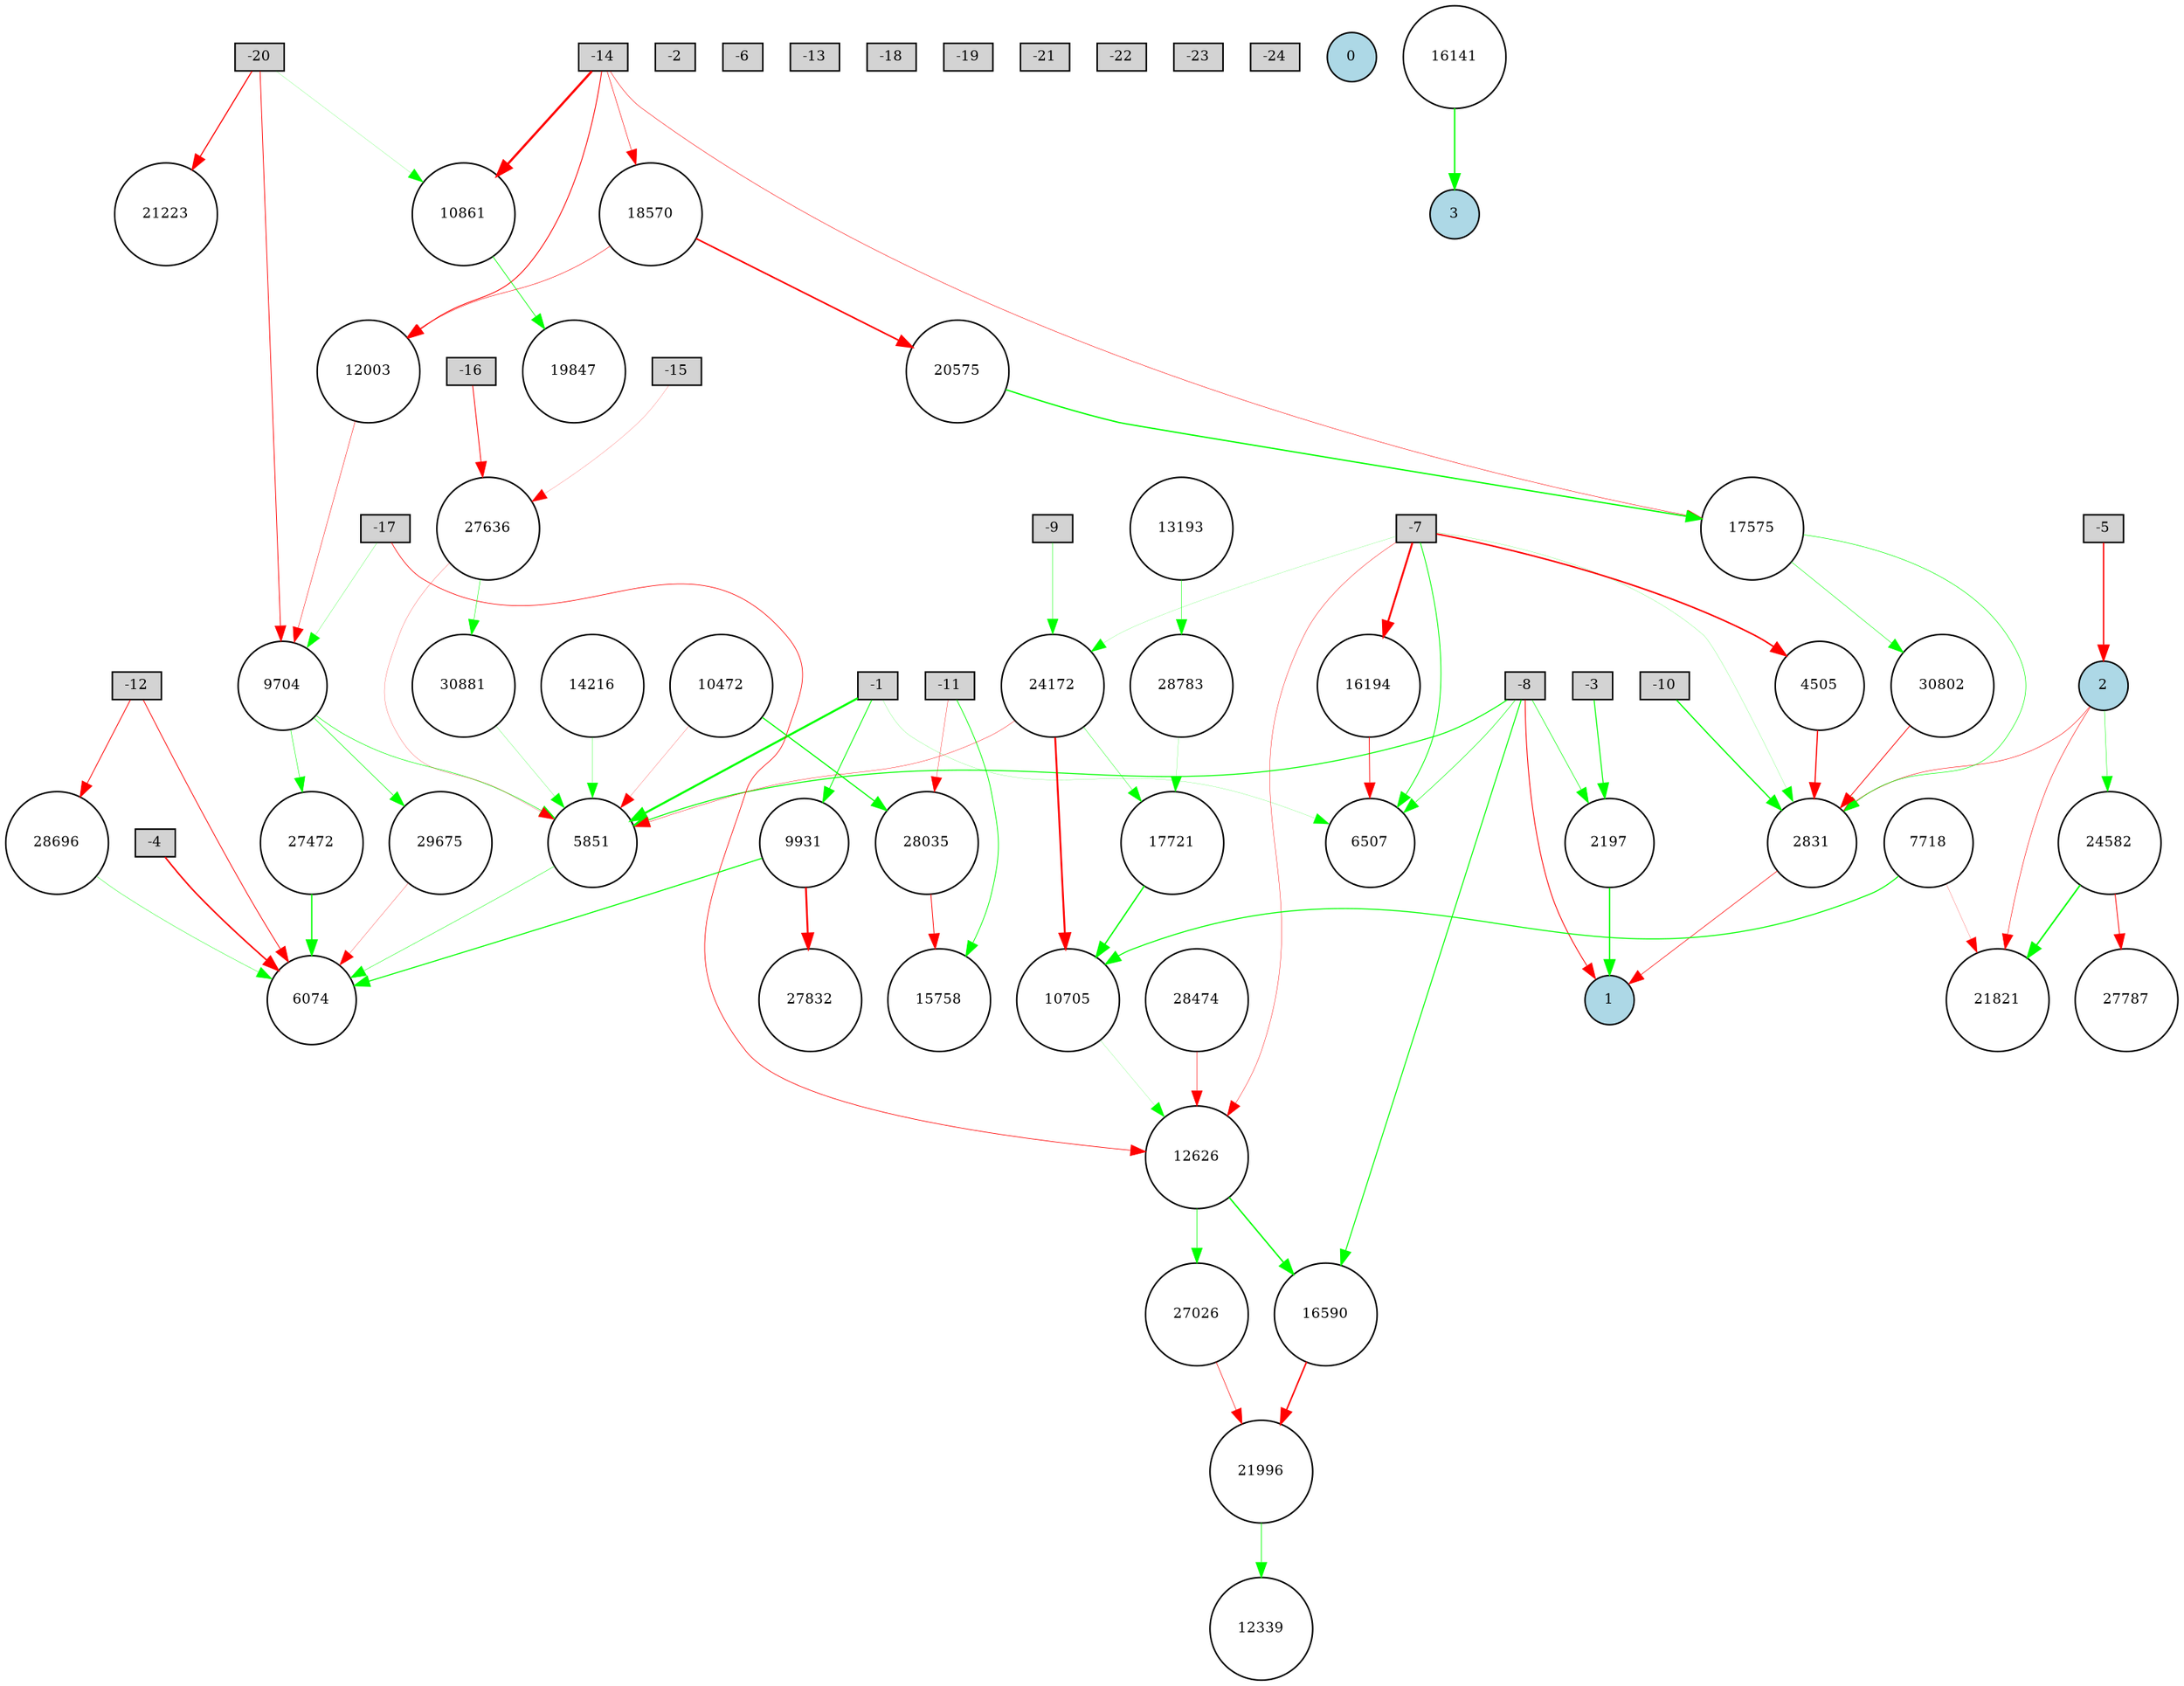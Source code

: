 digraph {
	node [fontsize=9 height=0.2 shape=circle width=0.2]
	-1 [fillcolor=lightgray shape=box style=filled]
	-2 [fillcolor=lightgray shape=box style=filled]
	-3 [fillcolor=lightgray shape=box style=filled]
	-4 [fillcolor=lightgray shape=box style=filled]
	-5 [fillcolor=lightgray shape=box style=filled]
	-6 [fillcolor=lightgray shape=box style=filled]
	-7 [fillcolor=lightgray shape=box style=filled]
	-8 [fillcolor=lightgray shape=box style=filled]
	-9 [fillcolor=lightgray shape=box style=filled]
	-10 [fillcolor=lightgray shape=box style=filled]
	-11 [fillcolor=lightgray shape=box style=filled]
	-12 [fillcolor=lightgray shape=box style=filled]
	-13 [fillcolor=lightgray shape=box style=filled]
	-14 [fillcolor=lightgray shape=box style=filled]
	-15 [fillcolor=lightgray shape=box style=filled]
	-16 [fillcolor=lightgray shape=box style=filled]
	-17 [fillcolor=lightgray shape=box style=filled]
	-18 [fillcolor=lightgray shape=box style=filled]
	-19 [fillcolor=lightgray shape=box style=filled]
	-20 [fillcolor=lightgray shape=box style=filled]
	-21 [fillcolor=lightgray shape=box style=filled]
	-22 [fillcolor=lightgray shape=box style=filled]
	-23 [fillcolor=lightgray shape=box style=filled]
	-24 [fillcolor=lightgray shape=box style=filled]
	0 [fillcolor=lightblue style=filled]
	1 [fillcolor=lightblue style=filled]
	2 [fillcolor=lightblue style=filled]
	3 [fillcolor=lightblue style=filled]
	28035 [fillcolor=white style=filled]
	24582 [fillcolor=white style=filled]
	19847 [fillcolor=white style=filled]
	14216 [fillcolor=white style=filled]
	13193 [fillcolor=white style=filled]
	18570 [fillcolor=white style=filled]
	27787 [fillcolor=white style=filled]
	16141 [fillcolor=white style=filled]
	15758 [fillcolor=white style=filled]
	2831 [fillcolor=white style=filled]
	27026 [fillcolor=white style=filled]
	2197 [fillcolor=white style=filled]
	28696 [fillcolor=white style=filled]
	4505 [fillcolor=white style=filled]
	30881 [fillcolor=white style=filled]
	7718 [fillcolor=white style=filled]
	17575 [fillcolor=white style=filled]
	12339 [fillcolor=white style=filled]
	27832 [fillcolor=white style=filled]
	17721 [fillcolor=white style=filled]
	6074 [fillcolor=white style=filled]
	28474 [fillcolor=white style=filled]
	21821 [fillcolor=white style=filled]
	16194 [fillcolor=white style=filled]
	9931 [fillcolor=white style=filled]
	16590 [fillcolor=white style=filled]
	27472 [fillcolor=white style=filled]
	10705 [fillcolor=white style=filled]
	30802 [fillcolor=white style=filled]
	12626 [fillcolor=white style=filled]
	5851 [fillcolor=white style=filled]
	20575 [fillcolor=white style=filled]
	12003 [fillcolor=white style=filled]
	21223 [fillcolor=white style=filled]
	9704 [fillcolor=white style=filled]
	10472 [fillcolor=white style=filled]
	6507 [fillcolor=white style=filled]
	24172 [fillcolor=white style=filled]
	10861 [fillcolor=white style=filled]
	29675 [fillcolor=white style=filled]
	21996 [fillcolor=white style=filled]
	28783 [fillcolor=white style=filled]
	27636 [fillcolor=white style=filled]
	-7 -> 6507 [color=green penwidth=0.5234301128574013 style=solid]
	24582 -> 21821 [color=green penwidth=0.9847502112465758 style=solid]
	13193 -> 28783 [color=green penwidth=0.2810204554131698 style=solid]
	-10 -> 2831 [color=green penwidth=0.7959425179776669 style=solid]
	27472 -> 6074 [color=green penwidth=0.8484618342338043 style=solid]
	27636 -> 30881 [color=green penwidth=0.29546636711199137 style=solid]
	2831 -> 1 [color=red penwidth=0.3708320860227182 style=solid]
	-1 -> 9931 [color=green penwidth=0.5412791490147795 style=solid]
	10861 -> 19847 [color=green penwidth=0.43691153656627024 style=solid]
	-7 -> 2831 [color=green penwidth=0.1179099103162595 style=solid]
	-8 -> 1 [color=red penwidth=0.5334989473871972 style=solid]
	-4 -> 6074 [color=red penwidth=0.9724028780158865 style=solid]
	-8 -> 6507 [color=green penwidth=0.33496914576484427 style=solid]
	-1 -> 6507 [color=green penwidth=0.11344554553510974 style=solid]
	-14 -> 12003 [color=red penwidth=0.5393809231072133 style=solid]
	-20 -> 10861 [color=green penwidth=0.11053865824439986 style=solid]
	-7 -> 4505 [color=red penwidth=0.9970614365900553 style=solid]
	17575 -> 30802 [color=green penwidth=0.29949769788001424 style=solid]
	12003 -> 9704 [color=red penwidth=0.27310866822892843 style=solid]
	12626 -> 27026 [color=green penwidth=0.38237522924132394 style=solid]
	28474 -> 12626 [color=red penwidth=0.3056024494260504 style=solid]
	10705 -> 12626 [color=green penwidth=0.10045066580633577 style=solid]
	10472 -> 28035 [color=green penwidth=0.736370089972339 style=solid]
	2 -> 24582 [color=green penwidth=0.27232304053536527 style=solid]
	17575 -> 2831 [color=green penwidth=0.34376840978192225 style=solid]
	-12 -> 28696 [color=red penwidth=0.5091083056369277 style=solid]
	24172 -> 17721 [color=green penwidth=0.23450233317770974 style=solid]
	-16 -> 27636 [color=red penwidth=0.5168174671299174 style=solid]
	16194 -> 6507 [color=red penwidth=0.471913097573311 style=solid]
	-7 -> 24172 [color=green penwidth=0.10596387628279219 style=solid]
	9704 -> 27472 [color=green penwidth=0.29920013029141523 style=solid]
	-11 -> 15758 [color=green penwidth=0.4762650932372271 style=solid]
	-12 -> 6074 [color=red penwidth=0.48581703562976386 style=solid]
	2 -> 21821 [color=red penwidth=0.3130191739425368 style=solid]
	7718 -> 21821 [color=red penwidth=0.12988668625111047 style=solid]
	12626 -> 16590 [color=green penwidth=0.9092765574992627 style=solid]
	28696 -> 6074 [color=green penwidth=0.23688515897800902 style=solid]
	-14 -> 17575 [color=red penwidth=0.29073504348348045 style=solid]
	9931 -> 27832 [color=red penwidth=1.230572879608488 style=solid]
	-20 -> 9704 [color=red penwidth=0.4674882732247416 style=solid]
	18570 -> 20575 [color=red penwidth=1.0276613105012897 style=solid]
	-1 -> 5851 [color=green penwidth=1.3677811783675002 style=solid]
	-14 -> 10861 [color=red penwidth=1.4879248274587258 style=solid]
	-17 -> 9704 [color=green penwidth=0.1579482939311658 style=solid]
	20575 -> 17575 [color=green penwidth=0.8634612447400312 style=solid]
	-7 -> 16194 [color=red penwidth=1.2595280699979714 style=solid]
	29675 -> 6074 [color=red penwidth=0.16851549667458954 style=solid]
	9704 -> 5851 [color=green penwidth=0.348232709644109 style=solid]
	10472 -> 5851 [color=red penwidth=0.13382587425098508 style=solid]
	28035 -> 15758 [color=red penwidth=0.4813779948820718 style=solid]
	27026 -> 21996 [color=red penwidth=0.35126945185013225 style=solid]
	5851 -> 6074 [color=green penwidth=0.26177775312495327 style=solid]
	24172 -> 5851 [color=red penwidth=0.22669138518248597 style=solid]
	16141 -> 3 [color=green penwidth=0.942083627589923 style=solid]
	2197 -> 1 [color=green penwidth=0.8620996518092708 style=solid]
	21996 -> 12339 [color=green penwidth=0.4712187880041354 style=solid]
	24582 -> 27787 [color=red penwidth=0.505945527434257 style=solid]
	9931 -> 6074 [color=green penwidth=0.6825295454899724 style=solid]
	-3 -> 2197 [color=green penwidth=0.6371965258664396 style=solid]
	4505 -> 2831 [color=red penwidth=0.761477129205225 style=solid]
	14216 -> 5851 [color=green penwidth=0.18325991566328892 style=solid]
	-14 -> 18570 [color=red penwidth=0.3189273647425229 style=solid]
	17721 -> 10705 [color=green penwidth=0.8701071399261068 style=solid]
	28783 -> 17721 [color=green penwidth=0.1259455890461208 style=solid]
	-8 -> 5851 [color=green penwidth=0.6492678420202744 style=solid]
	30881 -> 5851 [color=green penwidth=0.14574187782238524 style=solid]
	-15 -> 27636 [color=red penwidth=0.11371186153218993 style=solid]
	-8 -> 16590 [color=green penwidth=0.6346976631780223 style=solid]
	30802 -> 2831 [color=red penwidth=0.48902825265261174 style=solid]
	-17 -> 12626 [color=red penwidth=0.4131644827023261 style=solid]
	-8 -> 2197 [color=green penwidth=0.3632164935204274 style=solid]
	7718 -> 10705 [color=green penwidth=0.6642148400958872 style=solid]
	27636 -> 5851 [color=red penwidth=0.14472993649394061 style=solid]
	-9 -> 24172 [color=green penwidth=0.26308448471825113 style=solid]
	16590 -> 21996 [color=red penwidth=0.9620846391016279 style=solid]
	-7 -> 12626 [color=red penwidth=0.2414735150078907 style=solid]
	-20 -> 21223 [color=red penwidth=0.7110857818351543 style=solid]
	9704 -> 29675 [color=green penwidth=0.3650411803841437 style=solid]
	-11 -> 28035 [color=red penwidth=0.20933352993524595 style=solid]
	2 -> 2831 [color=red penwidth=0.3000436262849381 style=solid]
	24172 -> 10705 [color=red penwidth=1.2203603494330812 style=solid]
	-5 -> 2 [color=red penwidth=0.9075744170878813 style=solid]
	18570 -> 12003 [color=red penwidth=0.3039332938220535 style=solid]
}
